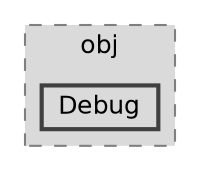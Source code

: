 digraph "C:/Users/hugoc/Desktop/2024_2025/Programação Orientada a Objetos/trabalhoPOO_23010_Fase1/src/obj/Debug"
{
 // LATEX_PDF_SIZE
  bgcolor="transparent";
  edge [fontname=Helvetica,fontsize=12,labelfontname=Helvetica,labelfontsize=10];
  node [fontname=Helvetica,fontsize=12,shape=box,height=0.2,width=0.4];
  compound=true
  subgraph clusterdir_3bc03cc55d4aa6566f37b02a8017003e {
    graph [ bgcolor="#dadada", pencolor="grey50", label="obj", fontname=Helvetica,fontsize=12 style="filled,dashed", URL="dir_3bc03cc55d4aa6566f37b02a8017003e.html",tooltip=""]
  dir_4082bf0afc35d37c30162a4e48a20e9e [label="Debug", fillcolor="#dadada", color="grey25", style="filled,bold", URL="dir_4082bf0afc35d37c30162a4e48a20e9e.html",tooltip=""];
  }
}
